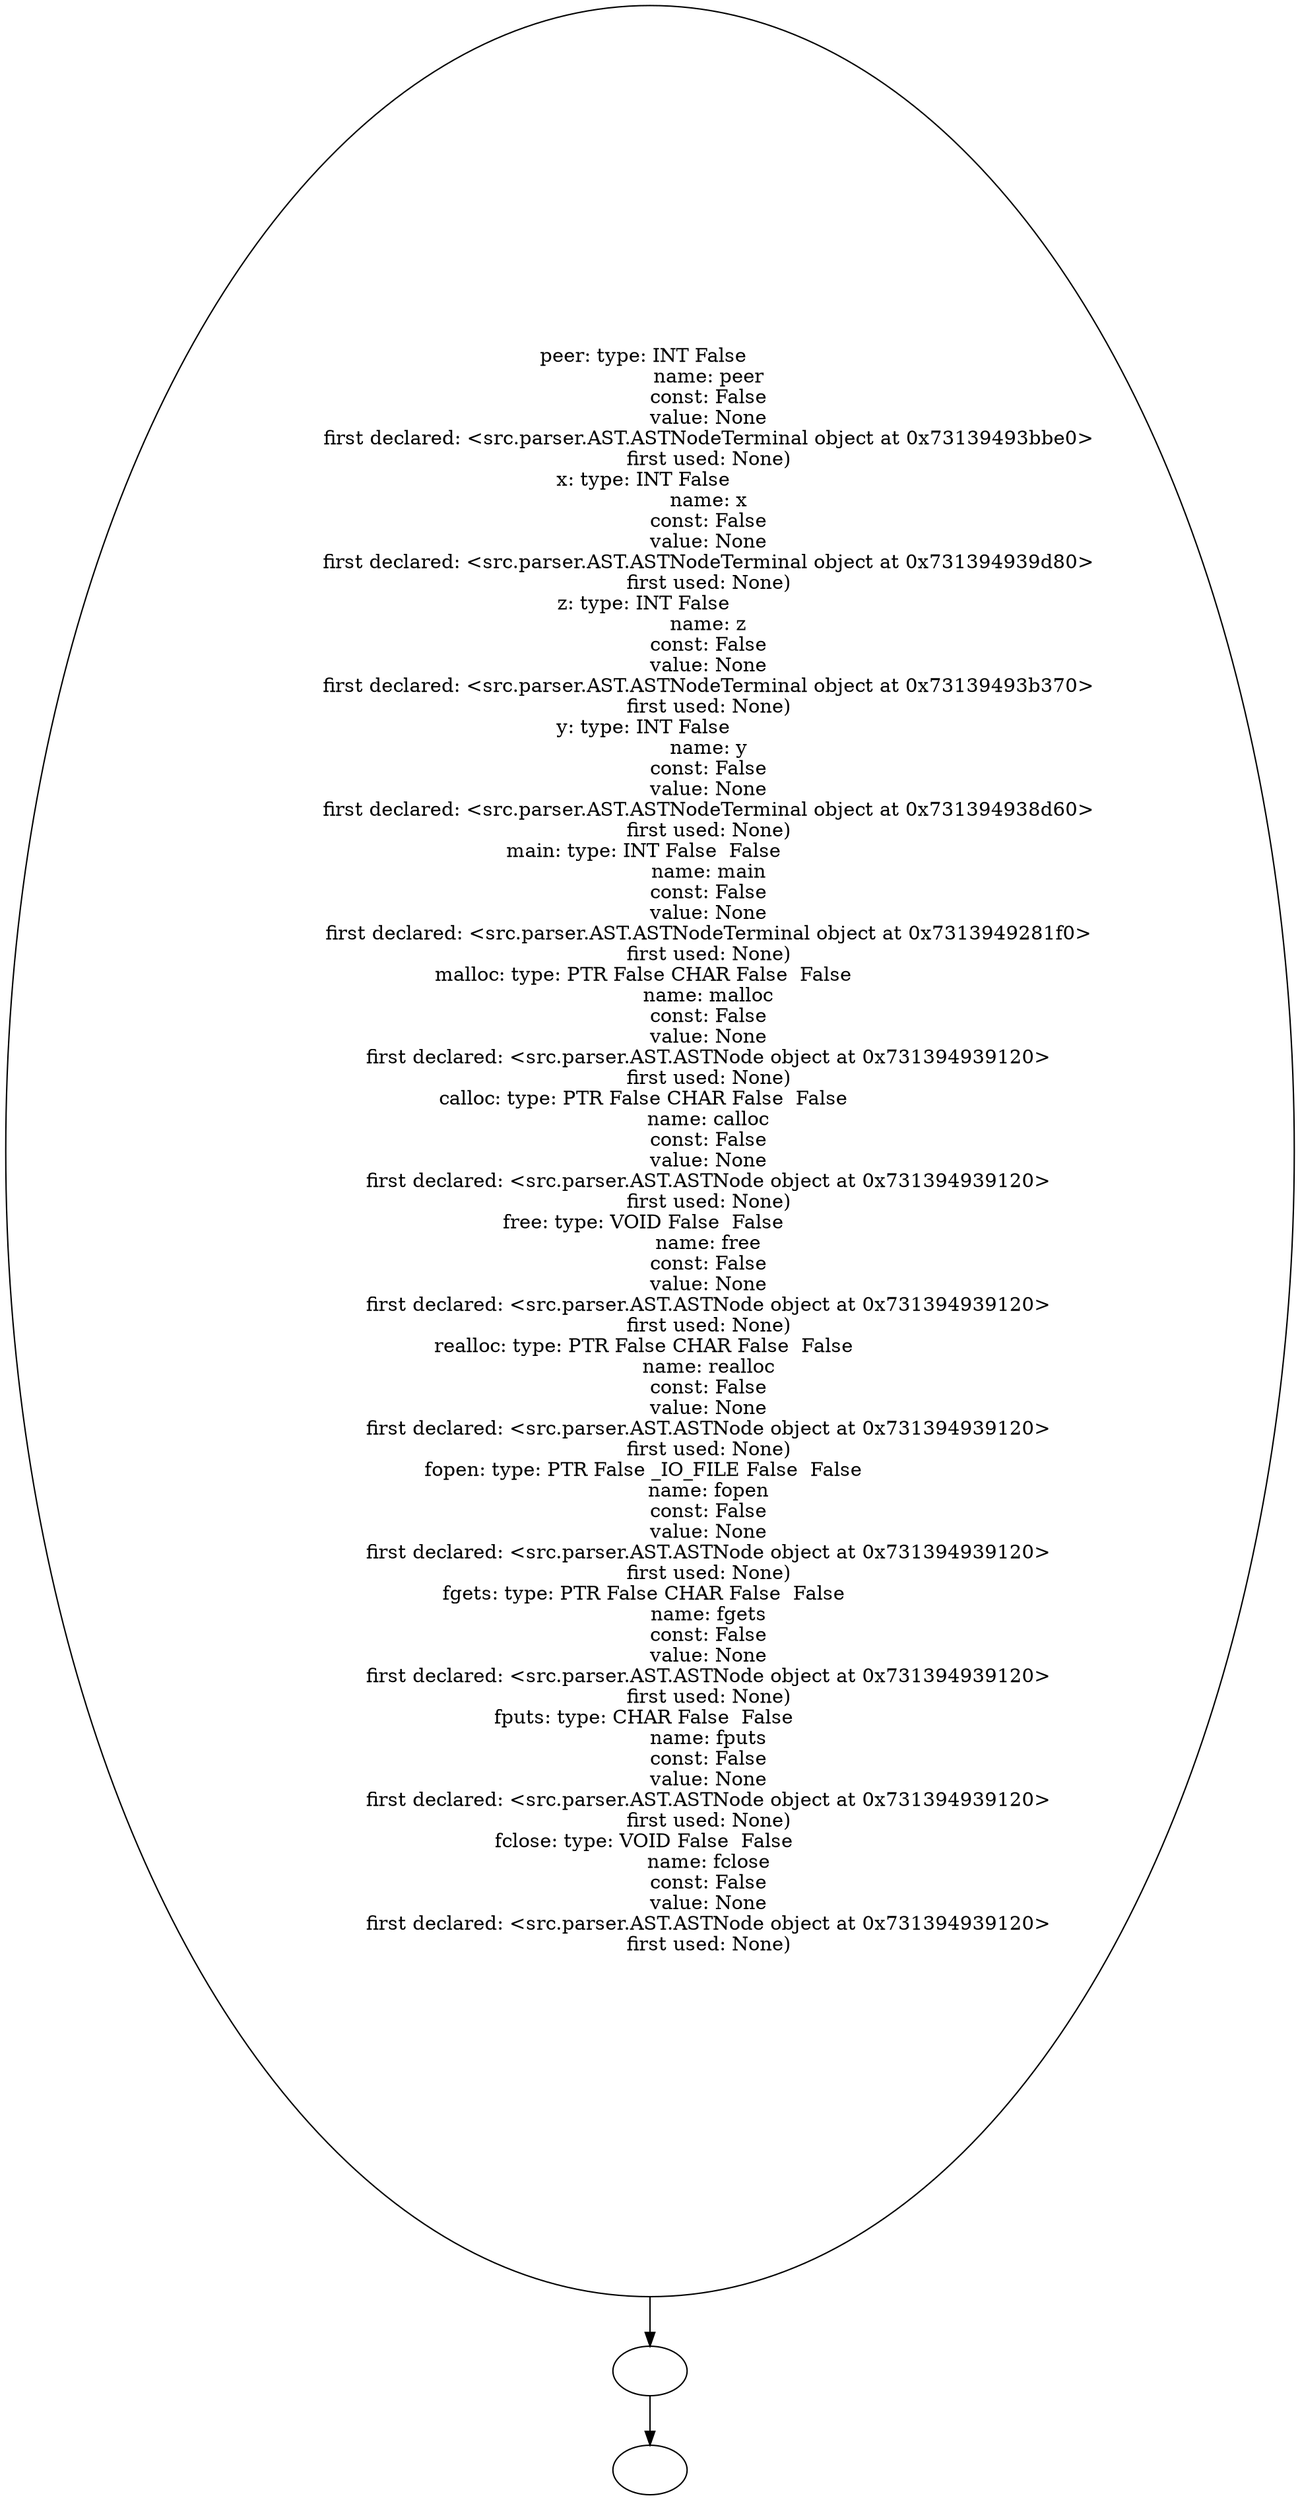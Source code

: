 digraph AST {
  "126527934205376" [label="peer: type: INT False  
                   name: peer
                   const: False
                   value: None
                   first declared: <src.parser.AST.ASTNodeTerminal object at 0x73139493bbe0>
                   first used: None)
x: type: INT False  
                   name: x
                   const: False
                   value: None
                   first declared: <src.parser.AST.ASTNodeTerminal object at 0x731394939d80>
                   first used: None)
z: type: INT False  
                   name: z
                   const: False
                   value: None
                   first declared: <src.parser.AST.ASTNodeTerminal object at 0x73139493b370>
                   first used: None)
y: type: INT False  
                   name: y
                   const: False
                   value: None
                   first declared: <src.parser.AST.ASTNodeTerminal object at 0x731394938d60>
                   first used: None)
main: type: INT False  False  
                   name: main
                   const: False
                   value: None
                   first declared: <src.parser.AST.ASTNodeTerminal object at 0x7313949281f0>
                   first used: None)
malloc: type: PTR False CHAR False  False  
                   name: malloc
                   const: False
                   value: None
                   first declared: <src.parser.AST.ASTNode object at 0x731394939120>
                   first used: None)
calloc: type: PTR False CHAR False  False  
                   name: calloc
                   const: False
                   value: None
                   first declared: <src.parser.AST.ASTNode object at 0x731394939120>
                   first used: None)
free: type: VOID False  False  
                   name: free
                   const: False
                   value: None
                   first declared: <src.parser.AST.ASTNode object at 0x731394939120>
                   first used: None)
realloc: type: PTR False CHAR False  False  
                   name: realloc
                   const: False
                   value: None
                   first declared: <src.parser.AST.ASTNode object at 0x731394939120>
                   first used: None)
fopen: type: PTR False _IO_FILE False  False  
                   name: fopen
                   const: False
                   value: None
                   first declared: <src.parser.AST.ASTNode object at 0x731394939120>
                   first used: None)
fgets: type: PTR False CHAR False  False  
                   name: fgets
                   const: False
                   value: None
                   first declared: <src.parser.AST.ASTNode object at 0x731394939120>
                   first used: None)
fputs: type: CHAR False  False  
                   name: fputs
                   const: False
                   value: None
                   first declared: <src.parser.AST.ASTNode object at 0x731394939120>
                   first used: None)
fclose: type: VOID False  False  
                   name: fclose
                   const: False
                   value: None
                   first declared: <src.parser.AST.ASTNode object at 0x731394939120>
                   first used: None)"];
  "126527934205376" -> "126527934215456";
  "126527934215456" [label=""];
  "126527934215456" -> "126527934206432";
  "126527934206432" [label=""];
}

